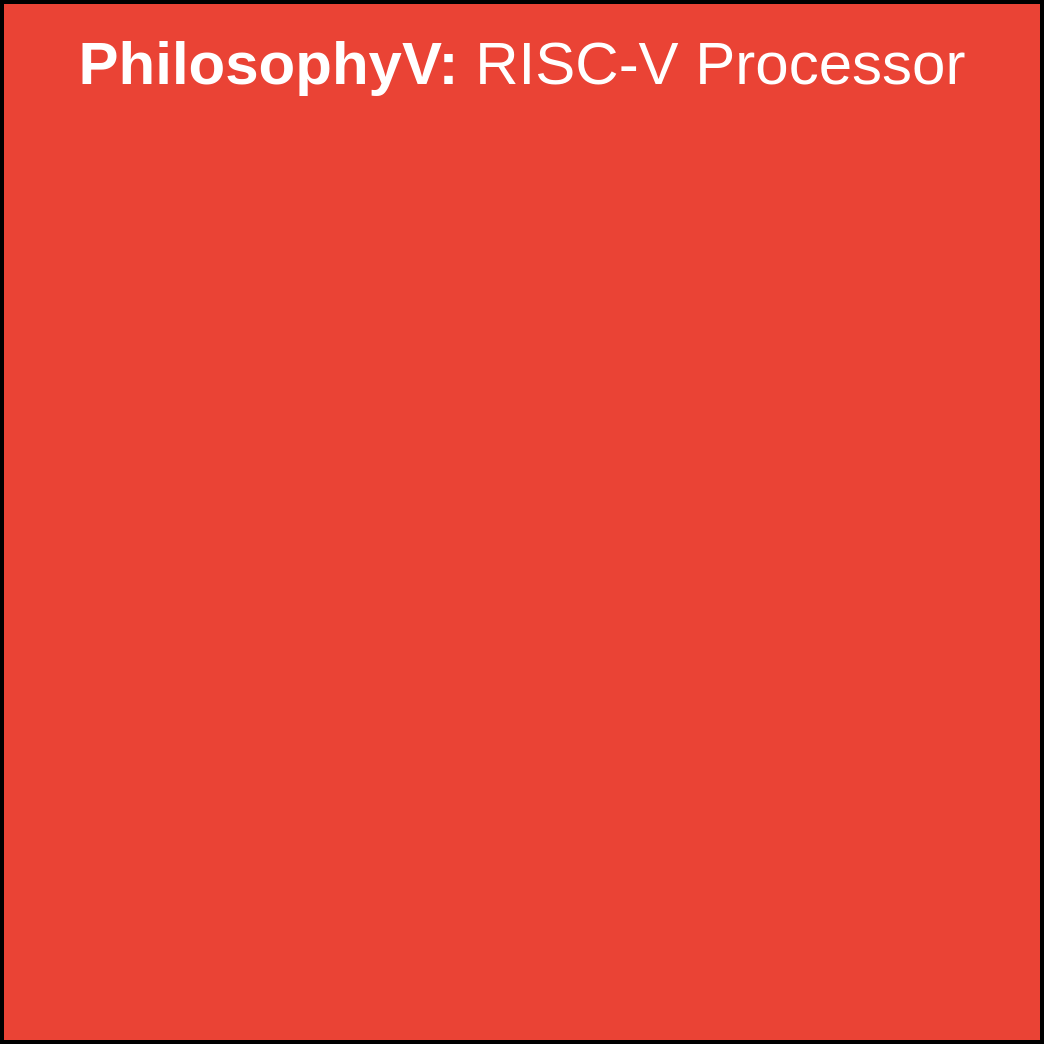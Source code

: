 <mxfile version="12.7.9" type="github">
  <diagram id="g7gX6U1B5adAmnvi5vNV" name="Page-1">
    <mxGraphModel dx="1544" dy="1000" grid="1" gridSize="10" guides="1" tooltips="1" connect="1" arrows="1" fold="1" page="1" pageScale="1" pageWidth="1000" pageHeight="1000" math="0" shadow="0">
      <root>
        <mxCell id="0" />
        <mxCell id="1" parent="0" />
        <mxCell id="egPN66_32sDSnVnQbSZV-5" value="" style="group;rounded=1;glass=0;shadow=0;" vertex="1" connectable="0" parent="1">
          <mxGeometry x="240" y="240" width="520" height="520" as="geometry" />
        </mxCell>
        <mxCell id="egPN66_32sDSnVnQbSZV-3" value="" style="whiteSpace=wrap;html=1;aspect=fixed;strokeColor=#000000;fillColor=#EA4335;strokeWidth=2;" vertex="1" parent="egPN66_32sDSnVnQbSZV-5">
          <mxGeometry width="520" height="520" as="geometry" />
        </mxCell>
        <mxCell id="egPN66_32sDSnVnQbSZV-4" value="&lt;font color=&quot;#ffffff&quot; size=&quot;1&quot;&gt;&lt;b style=&quot;font-size: 30px&quot;&gt;PhilosophyV: &lt;/b&gt;&lt;span style=&quot;font-size: 30px&quot;&gt;RISC-V Processor&lt;/span&gt;&lt;/font&gt;" style="text;html=1;strokeColor=none;fillColor=none;align=center;verticalAlign=middle;whiteSpace=wrap;rounded=0;" vertex="1" parent="egPN66_32sDSnVnQbSZV-5">
          <mxGeometry y="20" width="520" height="20" as="geometry" />
        </mxCell>
      </root>
    </mxGraphModel>
  </diagram>
</mxfile>
